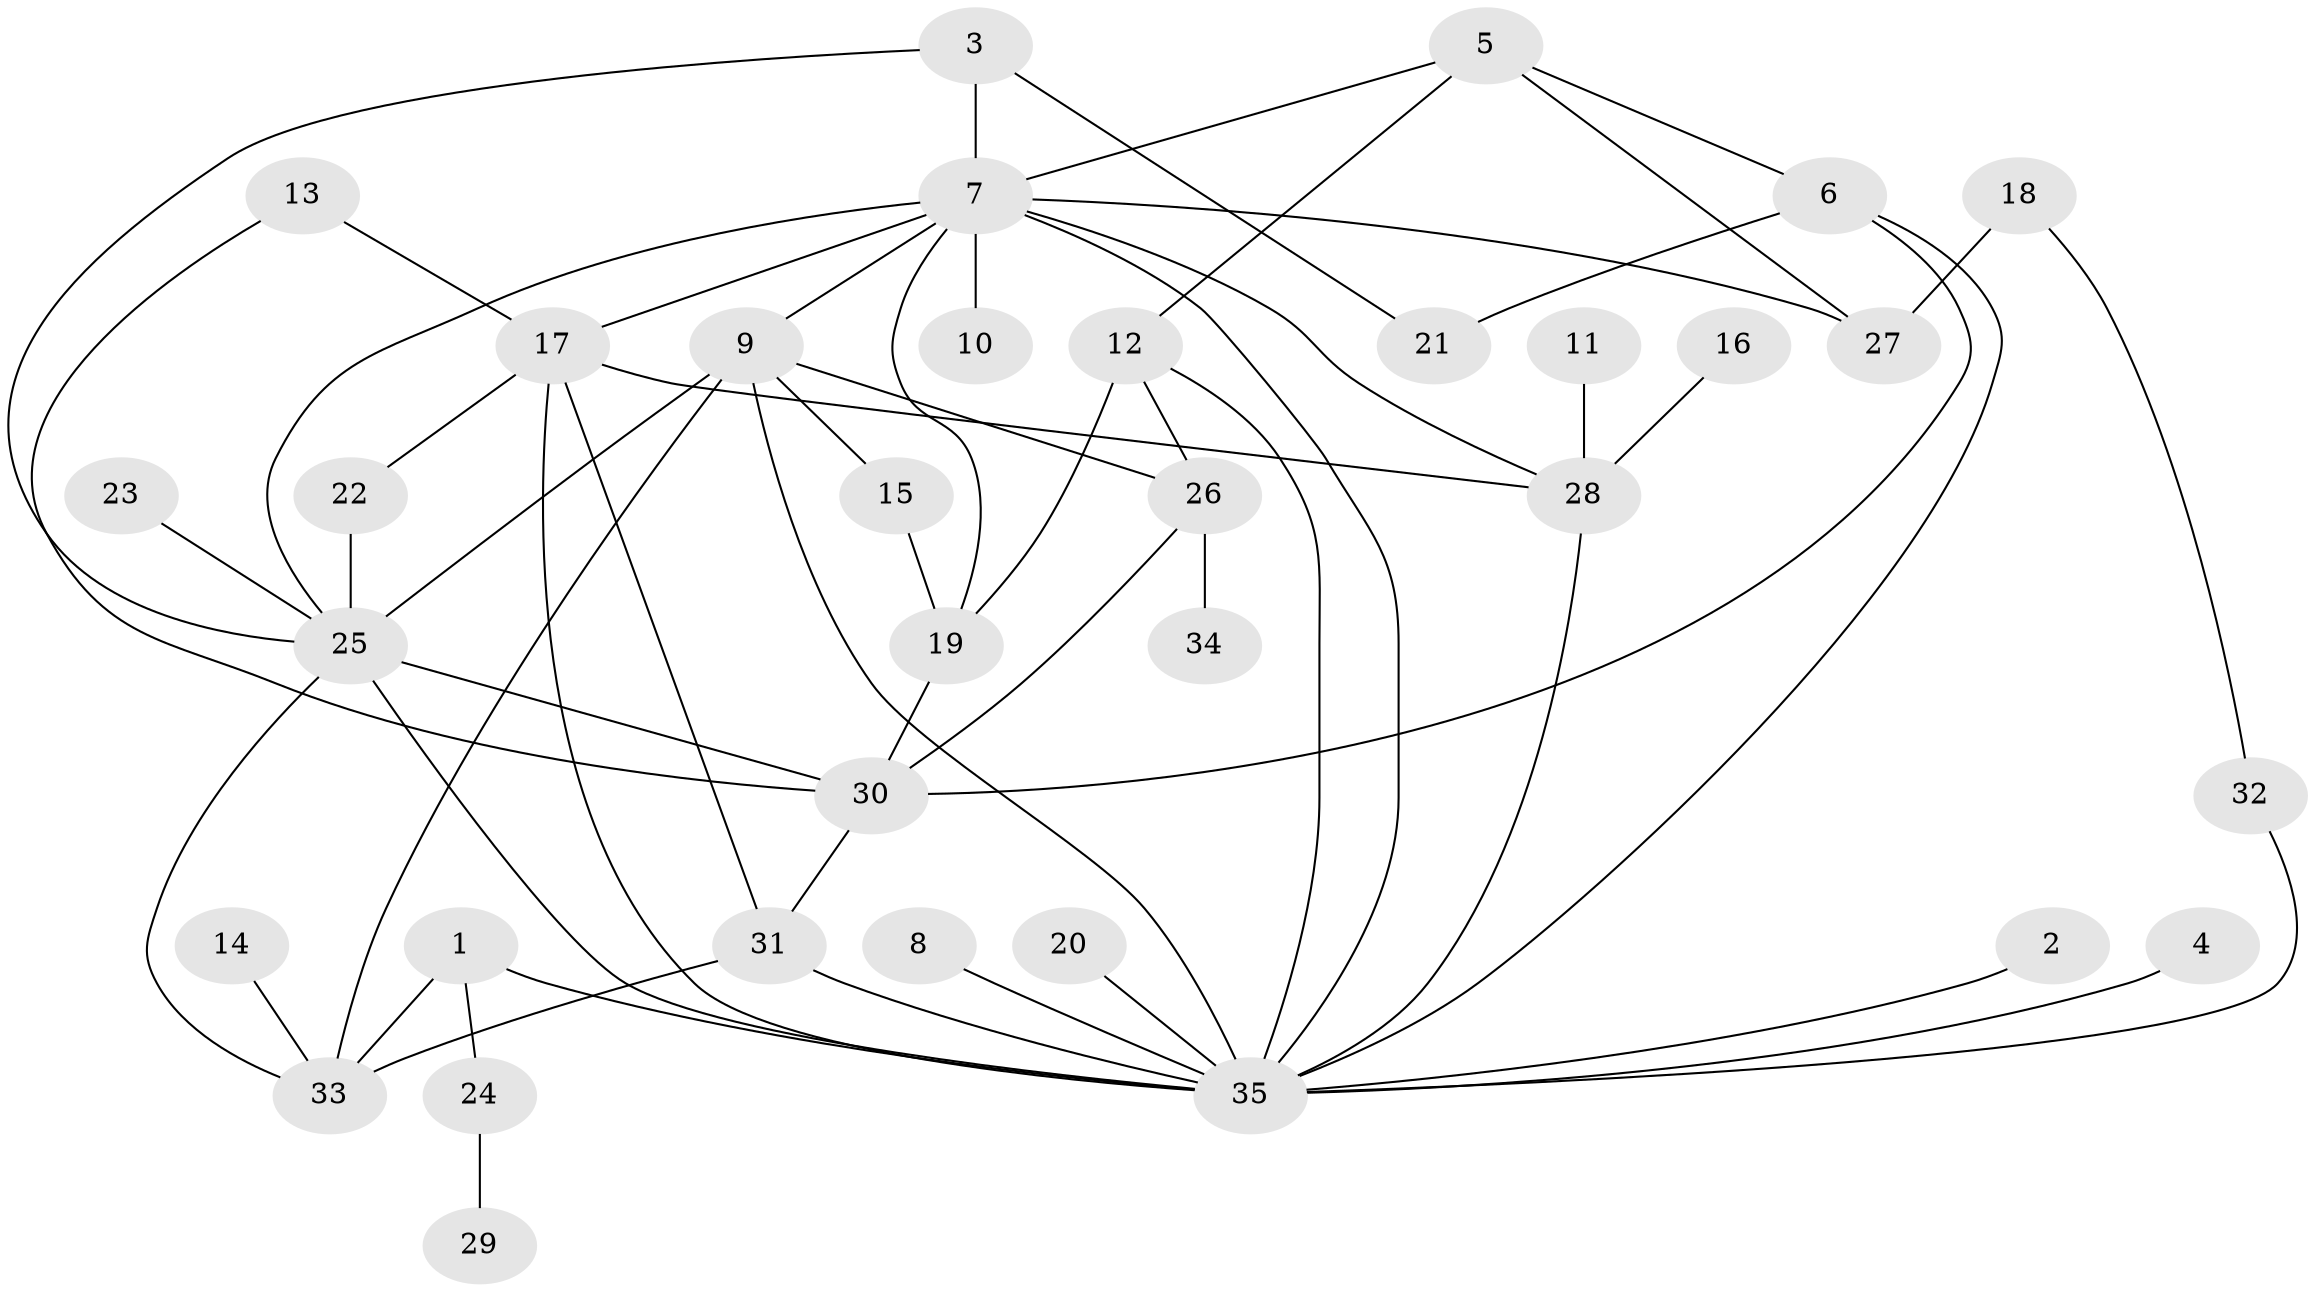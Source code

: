 // original degree distribution, {13: 0.014285714285714285, 12: 0.014285714285714285, 9: 0.014285714285714285, 17: 0.014285714285714285, 3: 0.17142857142857143, 1: 0.5, 5: 0.02857142857142857, 4: 0.1, 6: 0.02857142857142857, 7: 0.02857142857142857, 2: 0.08571428571428572}
// Generated by graph-tools (version 1.1) at 2025/01/03/09/25 03:01:55]
// undirected, 35 vertices, 59 edges
graph export_dot {
graph [start="1"]
  node [color=gray90,style=filled];
  1;
  2;
  3;
  4;
  5;
  6;
  7;
  8;
  9;
  10;
  11;
  12;
  13;
  14;
  15;
  16;
  17;
  18;
  19;
  20;
  21;
  22;
  23;
  24;
  25;
  26;
  27;
  28;
  29;
  30;
  31;
  32;
  33;
  34;
  35;
  1 -- 24 [weight=1.0];
  1 -- 33 [weight=1.0];
  1 -- 35 [weight=1.0];
  2 -- 35 [weight=1.0];
  3 -- 7 [weight=1.0];
  3 -- 21 [weight=1.0];
  3 -- 25 [weight=1.0];
  4 -- 35 [weight=1.0];
  5 -- 6 [weight=1.0];
  5 -- 7 [weight=1.0];
  5 -- 12 [weight=1.0];
  5 -- 27 [weight=1.0];
  6 -- 21 [weight=1.0];
  6 -- 30 [weight=1.0];
  6 -- 35 [weight=1.0];
  7 -- 9 [weight=1.0];
  7 -- 10 [weight=1.0];
  7 -- 17 [weight=1.0];
  7 -- 19 [weight=1.0];
  7 -- 25 [weight=1.0];
  7 -- 27 [weight=1.0];
  7 -- 28 [weight=1.0];
  7 -- 35 [weight=1.0];
  8 -- 35 [weight=1.0];
  9 -- 15 [weight=1.0];
  9 -- 25 [weight=2.0];
  9 -- 26 [weight=2.0];
  9 -- 33 [weight=1.0];
  9 -- 35 [weight=1.0];
  11 -- 28 [weight=1.0];
  12 -- 19 [weight=1.0];
  12 -- 26 [weight=1.0];
  12 -- 35 [weight=1.0];
  13 -- 17 [weight=1.0];
  13 -- 30 [weight=1.0];
  14 -- 33 [weight=1.0];
  15 -- 19 [weight=1.0];
  16 -- 28 [weight=1.0];
  17 -- 22 [weight=1.0];
  17 -- 28 [weight=1.0];
  17 -- 31 [weight=1.0];
  17 -- 35 [weight=1.0];
  18 -- 27 [weight=1.0];
  18 -- 32 [weight=1.0];
  19 -- 30 [weight=1.0];
  20 -- 35 [weight=1.0];
  22 -- 25 [weight=1.0];
  23 -- 25 [weight=1.0];
  24 -- 29 [weight=1.0];
  25 -- 30 [weight=1.0];
  25 -- 33 [weight=1.0];
  25 -- 35 [weight=1.0];
  26 -- 30 [weight=1.0];
  26 -- 34 [weight=1.0];
  28 -- 35 [weight=1.0];
  30 -- 31 [weight=1.0];
  31 -- 33 [weight=1.0];
  31 -- 35 [weight=1.0];
  32 -- 35 [weight=1.0];
}
